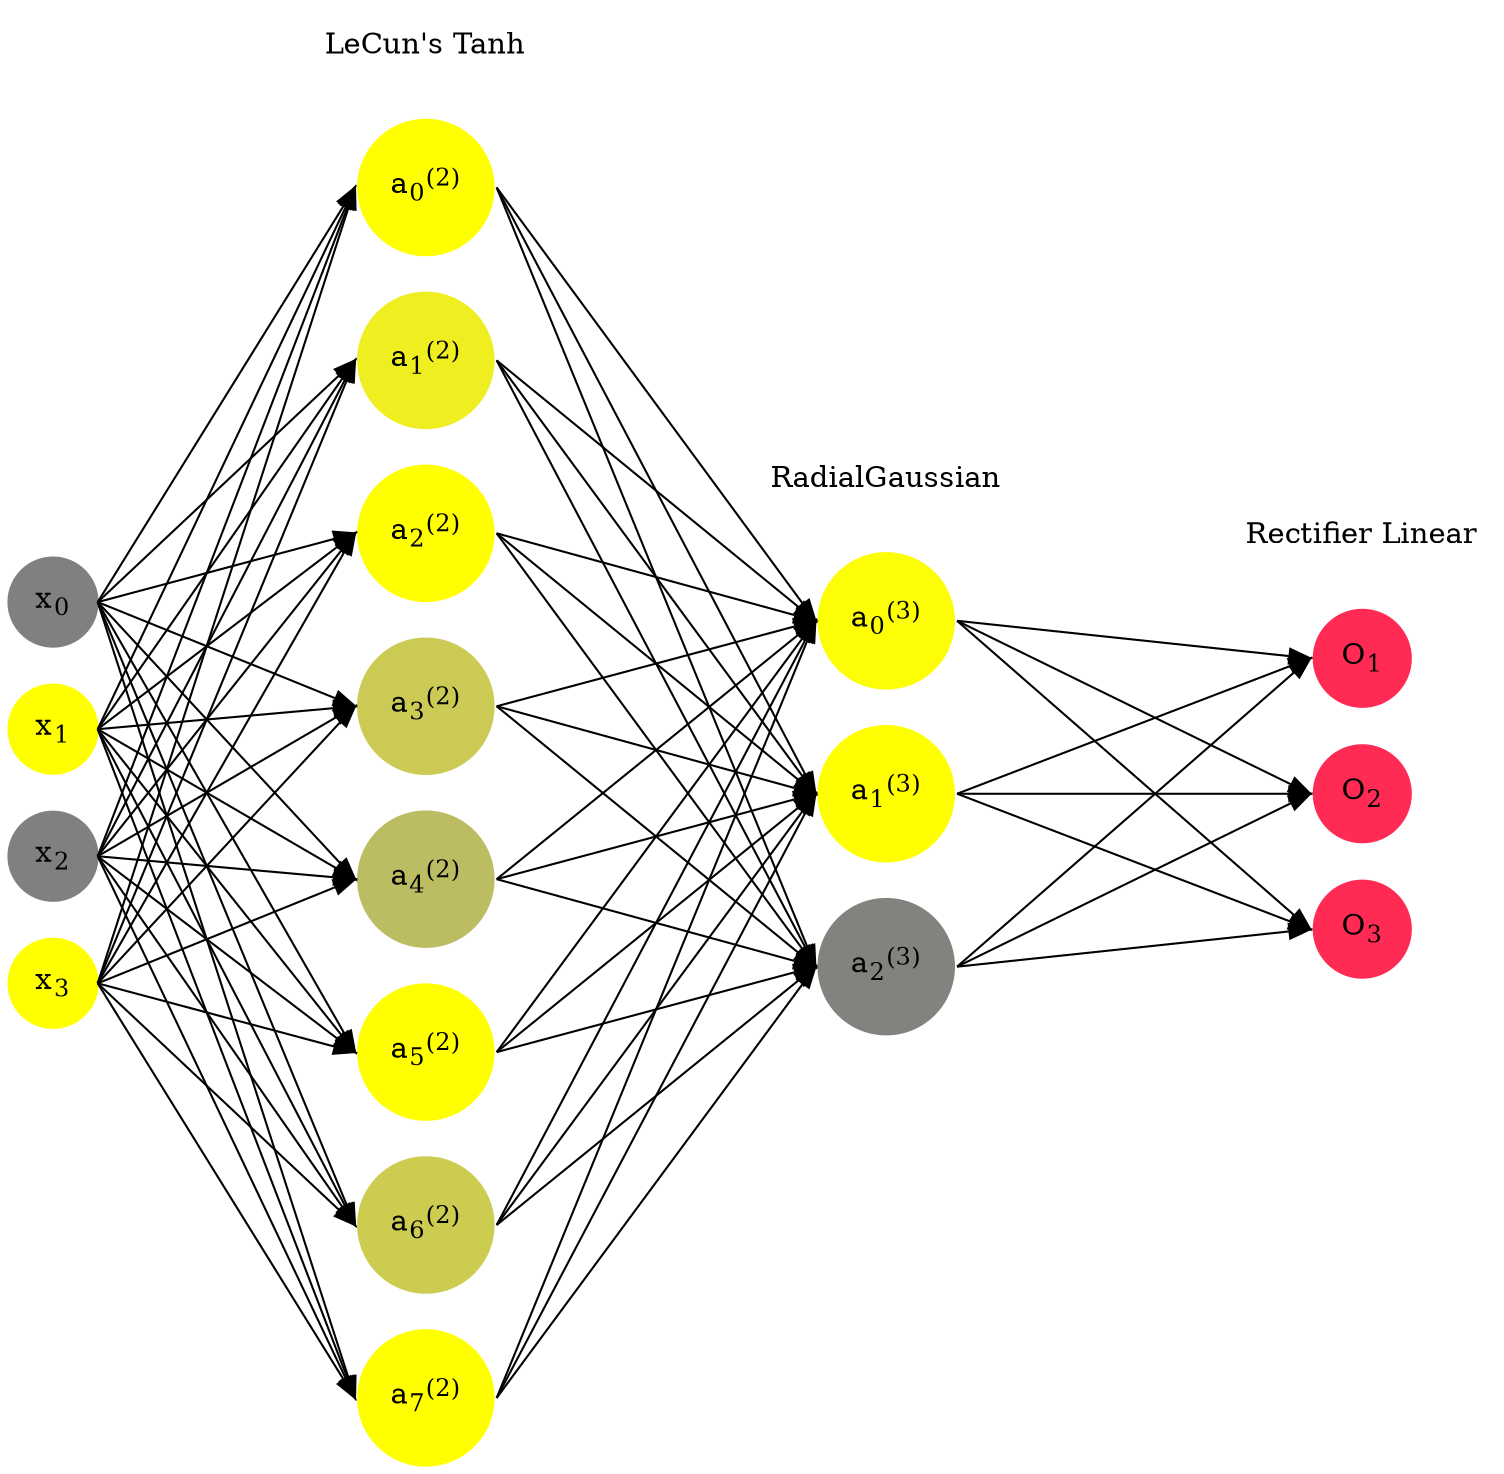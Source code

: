 digraph G {
	rankdir = LR;
	splines=false;
	edge[style=invis];
	ranksep= 1.4;
	{
	node [shape=circle, color="0.1667, 0.0, 0.5", style=filled, fillcolor="0.1667, 0.0, 0.5"];
	x0 [label=<x<sub>0</sub>>];
	}
	{
	node [shape=circle, color="0.1667, 1.0, 1.0", style=filled, fillcolor="0.1667, 1.0, 1.0"];
	x1 [label=<x<sub>1</sub>>];
	}
	{
	node [shape=circle, color="0.1667, 0.0, 0.5", style=filled, fillcolor="0.1667, 0.0, 0.5"];
	x2 [label=<x<sub>2</sub>>];
	}
	{
	node [shape=circle, color="0.1667, 1.0, 1.0", style=filled, fillcolor="0.1667, 1.0, 1.0"];
	x3 [label=<x<sub>3</sub>>];
	}
	{
	node [shape=circle, color="0.1667, 1.519811, 1.259905", style=filled, fillcolor="0.1667, 1.519811, 1.259905"];
	a02 [label=<a<sub>0</sub><sup>(2)</sup>>];
	}
	{
	node [shape=circle, color="0.1667, 0.861327, 0.930663", style=filled, fillcolor="0.1667, 0.861327, 0.930663"];
	a12 [label=<a<sub>1</sub><sup>(2)</sup>>];
	}
	{
	node [shape=circle, color="0.1667, 1.154089, 1.077045", style=filled, fillcolor="0.1667, 1.154089, 1.077045"];
	a22 [label=<a<sub>2</sub><sup>(2)</sup>>];
	}
	{
	node [shape=circle, color="0.1667, 0.582488, 0.791244", style=filled, fillcolor="0.1667, 0.582488, 0.791244"];
	a32 [label=<a<sub>3</sub><sup>(2)</sup>>];
	}
	{
	node [shape=circle, color="0.1667, 0.473244, 0.736622", style=filled, fillcolor="0.1667, 0.473244, 0.736622"];
	a42 [label=<a<sub>4</sub><sup>(2)</sup>>];
	}
	{
	node [shape=circle, color="0.1667, 1.433895, 1.216948", style=filled, fillcolor="0.1667, 1.433895, 1.216948"];
	a52 [label=<a<sub>5</sub><sup>(2)</sup>>];
	}
	{
	node [shape=circle, color="0.1667, 0.601331, 0.800666", style=filled, fillcolor="0.1667, 0.601331, 0.800666"];
	a62 [label=<a<sub>6</sub><sup>(2)</sup>>];
	}
	{
	node [shape=circle, color="0.1667, 1.178422, 1.089211", style=filled, fillcolor="0.1667, 1.178422, 1.089211"];
	a72 [label=<a<sub>7</sub><sup>(2)</sup>>];
	}
	{
	node [shape=circle, color="0.1667, 0.977509, 0.988754", style=filled, fillcolor="0.1667, 0.977509, 0.988754"];
	a03 [label=<a<sub>0</sub><sup>(3)</sup>>];
	}
	{
	node [shape=circle, color="0.1667, 0.993509, 0.996755", style=filled, fillcolor="0.1667, 0.993509, 0.996755"];
	a13 [label=<a<sub>1</sub><sup>(3)</sup>>];
	}
	{
	node [shape=circle, color="0.1667, 0.022485, 0.511243", style=filled, fillcolor="0.1667, 0.022485, 0.511243"];
	a23 [label=<a<sub>2</sub><sup>(3)</sup>>];
	}
	{
	node [shape=circle, color="0.9667, 0.83, 1.0", style=filled, fillcolor="0.9667, 0.83, 1.0"];
	O1 [label=<O<sub>1</sub>>];
	}
	{
	node [shape=circle, color="0.9667, 0.83, 1.0", style=filled, fillcolor="0.9667, 0.83, 1.0"];
	O2 [label=<O<sub>2</sub>>];
	}
	{
	node [shape=circle, color="0.9667, 0.83, 1.0", style=filled, fillcolor="0.9667, 0.83, 1.0"];
	O3 [label=<O<sub>3</sub>>];
	}
	{
	rank=same;
	x0->x1->x2->x3;
	}
	{
	rank=same;
	a02->a12->a22->a32->a42->a52->a62->a72;
	}
	{
	rank=same;
	a03->a13->a23;
	}
	{
	rank=same;
	O1->O2->O3;
	}
	l1 [shape=plaintext,label="LeCun's Tanh"];
	l1->a02;
	{rank=same; l1;a02};
	l2 [shape=plaintext,label="RadialGaussian"];
	l2->a03;
	{rank=same; l2;a03};
	l3 [shape=plaintext,label="Rectifier Linear"];
	l3->O1;
	{rank=same; l3;O1};
edge[style=solid, tailport=e, headport=w];
	{x0;x1;x2;x3} -> {a02;a12;a22;a32;a42;a52;a62;a72};
	{a02;a12;a22;a32;a42;a52;a62;a72} -> {a03;a13;a23};
	{a03;a13;a23} -> {O1,O2,O3};
}
